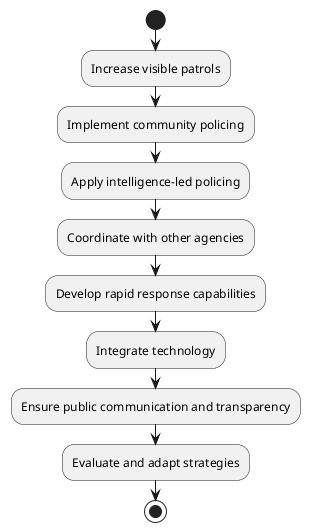 @startuml
start

:Increase visible patrols;

:Implement community policing;

:Apply intelligence-led policing;

:Coordinate with other agencies;

:Develop rapid response capabilities;

:Integrate technology;

:Ensure public communication and transparency;

:Evaluate and adapt strategies;

stop
@enduml

